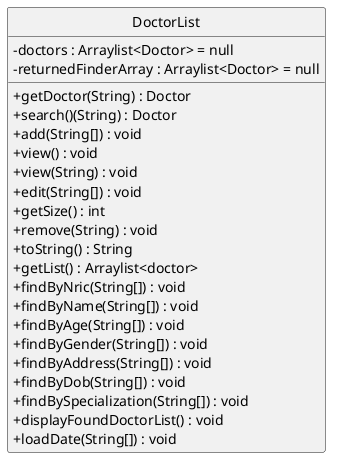 @startuml
'https://plantuml.com/class-diagram
hide circle
skinparam classAttributeIconSize 0
class DoctorList {
-doctors : Arraylist<Doctor> = null
-returnedFinderArray : Arraylist<Doctor> = null
+getDoctor(String) : Doctor
+search()(String) : Doctor
+add(String[]) : void
+view() : void
+view(String) : void
+edit(String[]) : void
+getSize() : int
+remove(String) : void
+toString() : String
+getList() : Arraylist<doctor>
+findByNric(String[]) : void
+findByName(String[]) : void
+findByAge(String[]) : void
+findByGender(String[]) : void
+findByAddress(String[]) : void
+findByDob(String[]) : void
+findBySpecialization(String[]) : void
+displayFoundDoctorList() : void
+loadDate(String[]) : void
}

@enduml